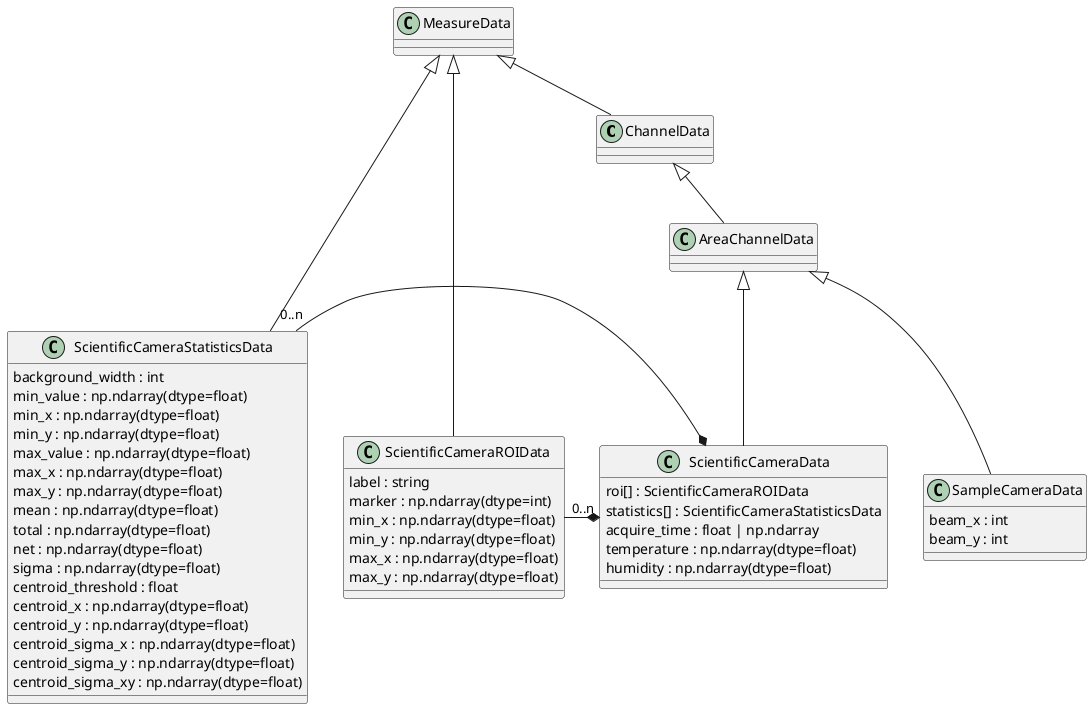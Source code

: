 @startuml
'https://plantuml.com/class-diagram

class ChannelData extends MeasureData

class AreaChannelData extends ChannelData

class SampleCameraData extends AreaChannelData {
    beam_x : int
    beam_y : int
}

class ScientificCameraData extends AreaChannelData {
    roi[] : ScientificCameraROIData
    statistics[] : ScientificCameraStatisticsData
    acquire_time : float | np.ndarray
    {field} temperature : np.ndarray(dtype=float)
    {field} humidity : np.ndarray(dtype=float)
}

together {
    class ScientificCameraData
    class ScientificCameraROIData
}

ScientificCameraStatisticsData -[hidden]> ScientificCameraROIData
ScientificCameraStatisticsData "0..n" -* ScientificCameraData
ScientificCameraROIData -[hidden]> ScientificCameraData
ScientificCameraROIData "0..n" -* ScientificCameraData
ScientificCameraROIData -[hidden]> ScientificCameraData

class ScientificCameraROIData extends MeasureData {
    {field} label : string
    {field} marker : np.ndarray(dtype=int)
    {field} min_x : np.ndarray(dtype=float)
    {field} min_y : np.ndarray(dtype=float)
    {field} max_x : np.ndarray(dtype=float)
    {field} max_y : np.ndarray(dtype=float)
}

class ScientificCameraStatisticsData extends MeasureData {
    background_width : int
    {field} min_value : np.ndarray(dtype=float)
    {field} min_x : np.ndarray(dtype=float)
    {field} min_y : np.ndarray(dtype=float)
    {field} max_value : np.ndarray(dtype=float)
    {field} max_x : np.ndarray(dtype=float)
    {field} max_y : np.ndarray(dtype=float)
    {field} mean : np.ndarray(dtype=float)
    {field} total : np.ndarray(dtype=float)
    {field} net : np.ndarray(dtype=float)
    {field} sigma : np.ndarray(dtype=float)
    centroid_threshold : float
    {field} centroid_x : np.ndarray(dtype=float)
    {field} centroid_y : np.ndarray(dtype=float)
    {field} centroid_sigma_x : np.ndarray(dtype=float)
    {field} centroid_sigma_y : np.ndarray(dtype=float)
    {field} centroid_sigma_xy : np.ndarray(dtype=float)
}

@enduml